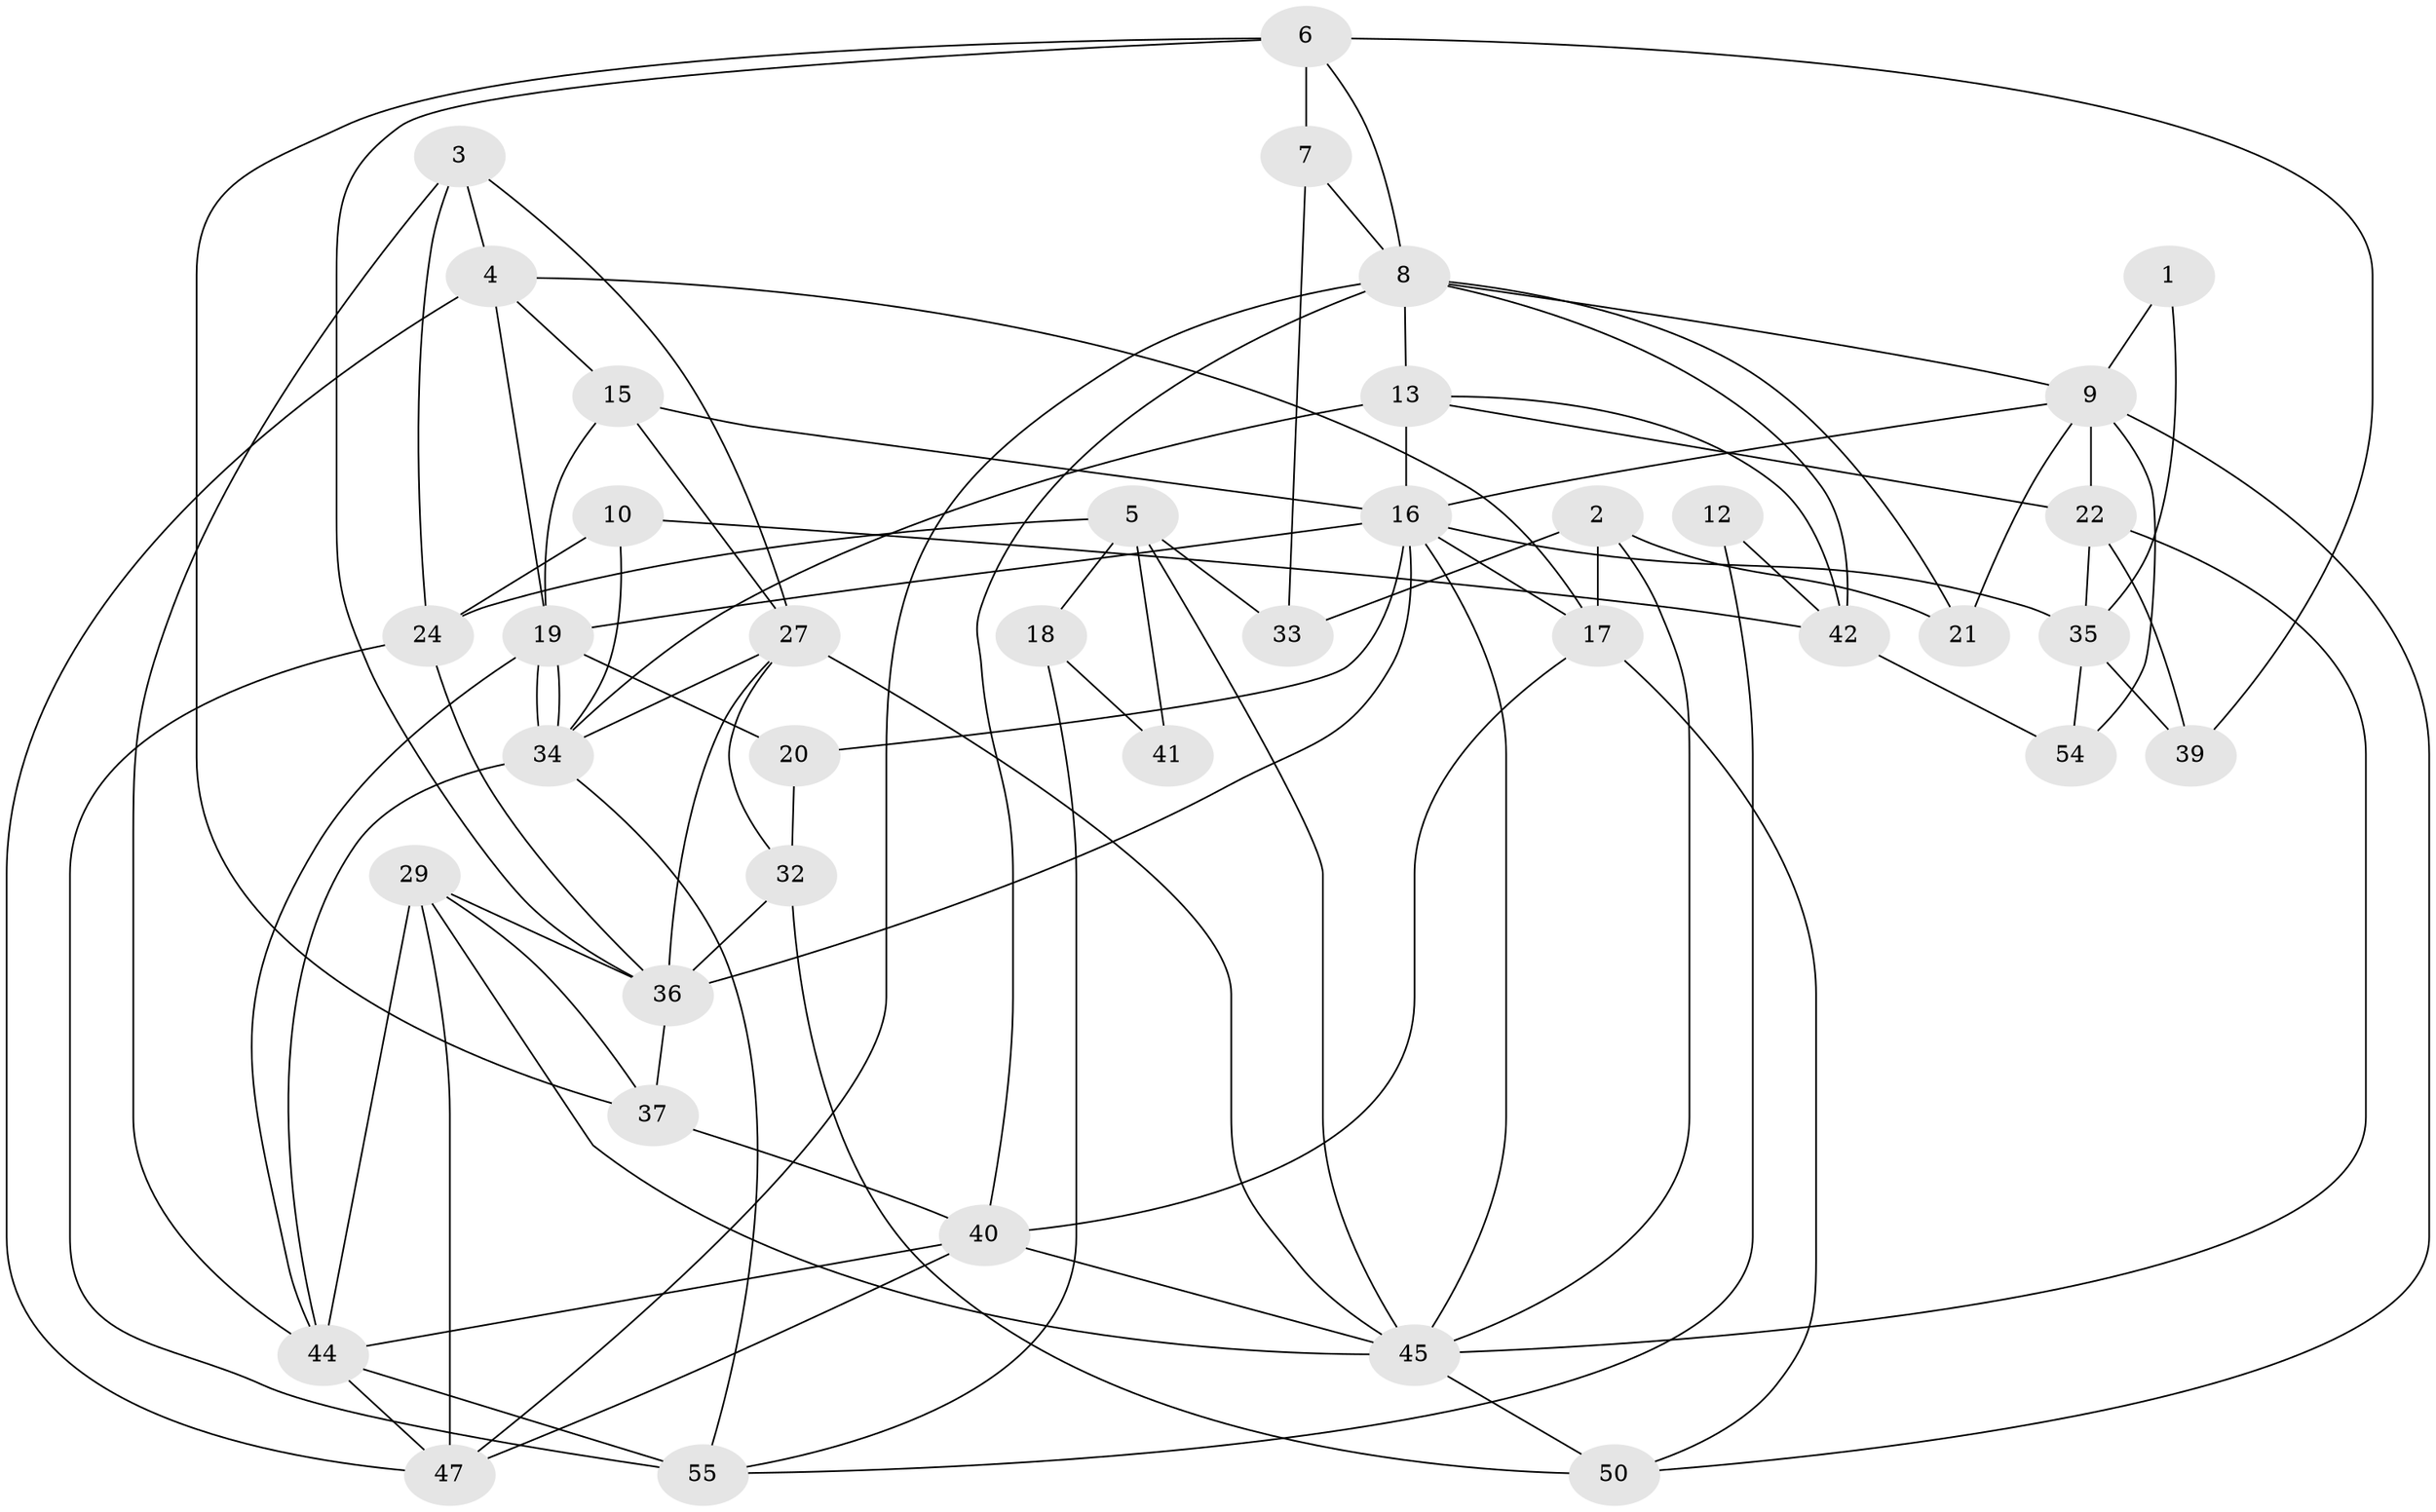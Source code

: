 // original degree distribution, {2: 0.12280701754385964, 4: 0.2982456140350877, 6: 0.03508771929824561, 3: 0.2631578947368421, 5: 0.21052631578947367, 7: 0.05263157894736842, 8: 0.017543859649122806}
// Generated by graph-tools (version 1.1) at 2025/11/02/27/25 16:11:17]
// undirected, 39 vertices, 93 edges
graph export_dot {
graph [start="1"]
  node [color=gray90,style=filled];
  1;
  2;
  3 [super="+14"];
  4 [super="+11"];
  5 [super="+30"];
  6 [super="+28"];
  7;
  8 [super="+26"];
  9 [super="+48"];
  10;
  12;
  13 [super="+49"];
  15;
  16 [super="+23"];
  17 [super="+56"];
  18;
  19 [super="+25"];
  20;
  21;
  22;
  24 [super="+43"];
  27 [super="+31"];
  29 [super="+38"];
  32;
  33;
  34;
  35 [super="+52"];
  36 [super="+57"];
  37;
  39;
  40 [super="+46"];
  41;
  42;
  44 [super="+51"];
  45;
  47 [super="+53"];
  50;
  54;
  55;
  1 -- 9;
  1 -- 35;
  2 -- 33;
  2 -- 45;
  2 -- 17;
  2 -- 21;
  3 -- 24;
  3 -- 4;
  3 -- 44;
  3 -- 27;
  4 -- 15;
  4 -- 17;
  4 -- 47;
  4 -- 19;
  5 -- 24;
  5 -- 18;
  5 -- 33;
  5 -- 41;
  5 -- 45;
  6 -- 7;
  6 -- 39;
  6 -- 36;
  6 -- 8;
  6 -- 37;
  7 -- 8;
  7 -- 33;
  8 -- 47;
  8 -- 42;
  8 -- 21;
  8 -- 40;
  8 -- 9;
  8 -- 13;
  9 -- 21;
  9 -- 16;
  9 -- 22;
  9 -- 50;
  9 -- 54;
  10 -- 34;
  10 -- 42;
  10 -- 24;
  12 -- 42;
  12 -- 55;
  13 -- 42;
  13 -- 16;
  13 -- 34;
  13 -- 22;
  15 -- 19;
  15 -- 16;
  15 -- 27;
  16 -- 45;
  16 -- 20;
  16 -- 19;
  16 -- 35 [weight=2];
  16 -- 36;
  16 -- 17;
  17 -- 50;
  17 -- 40;
  18 -- 55;
  18 -- 41;
  19 -- 20;
  19 -- 34;
  19 -- 34;
  19 -- 44;
  20 -- 32;
  22 -- 39;
  22 -- 45;
  22 -- 35;
  24 -- 55;
  24 -- 36;
  27 -- 34;
  27 -- 36;
  27 -- 32;
  27 -- 45;
  29 -- 37;
  29 -- 36 [weight=2];
  29 -- 44;
  29 -- 47;
  29 -- 45;
  32 -- 50;
  32 -- 36;
  34 -- 44;
  34 -- 55;
  35 -- 39;
  35 -- 54;
  36 -- 37;
  37 -- 40;
  40 -- 45;
  40 -- 44;
  40 -- 47;
  42 -- 54;
  44 -- 55;
  44 -- 47;
  45 -- 50;
}
